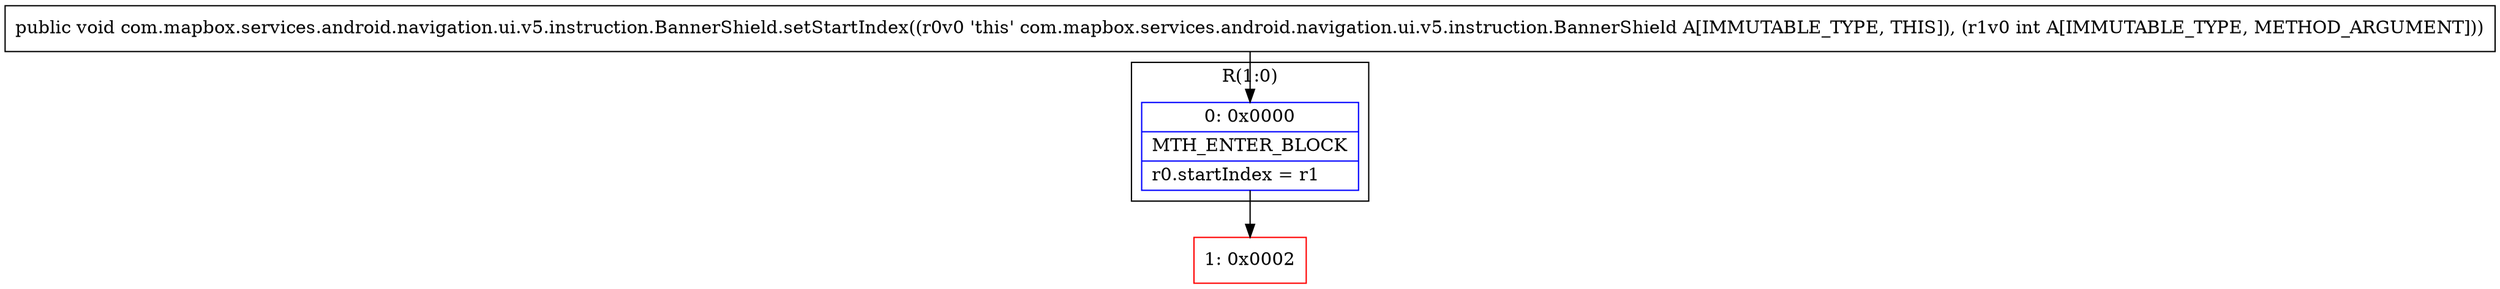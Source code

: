 digraph "CFG forcom.mapbox.services.android.navigation.ui.v5.instruction.BannerShield.setStartIndex(I)V" {
subgraph cluster_Region_1688431830 {
label = "R(1:0)";
node [shape=record,color=blue];
Node_0 [shape=record,label="{0\:\ 0x0000|MTH_ENTER_BLOCK\l|r0.startIndex = r1\l}"];
}
Node_1 [shape=record,color=red,label="{1\:\ 0x0002}"];
MethodNode[shape=record,label="{public void com.mapbox.services.android.navigation.ui.v5.instruction.BannerShield.setStartIndex((r0v0 'this' com.mapbox.services.android.navigation.ui.v5.instruction.BannerShield A[IMMUTABLE_TYPE, THIS]), (r1v0 int A[IMMUTABLE_TYPE, METHOD_ARGUMENT])) }"];
MethodNode -> Node_0;
Node_0 -> Node_1;
}

